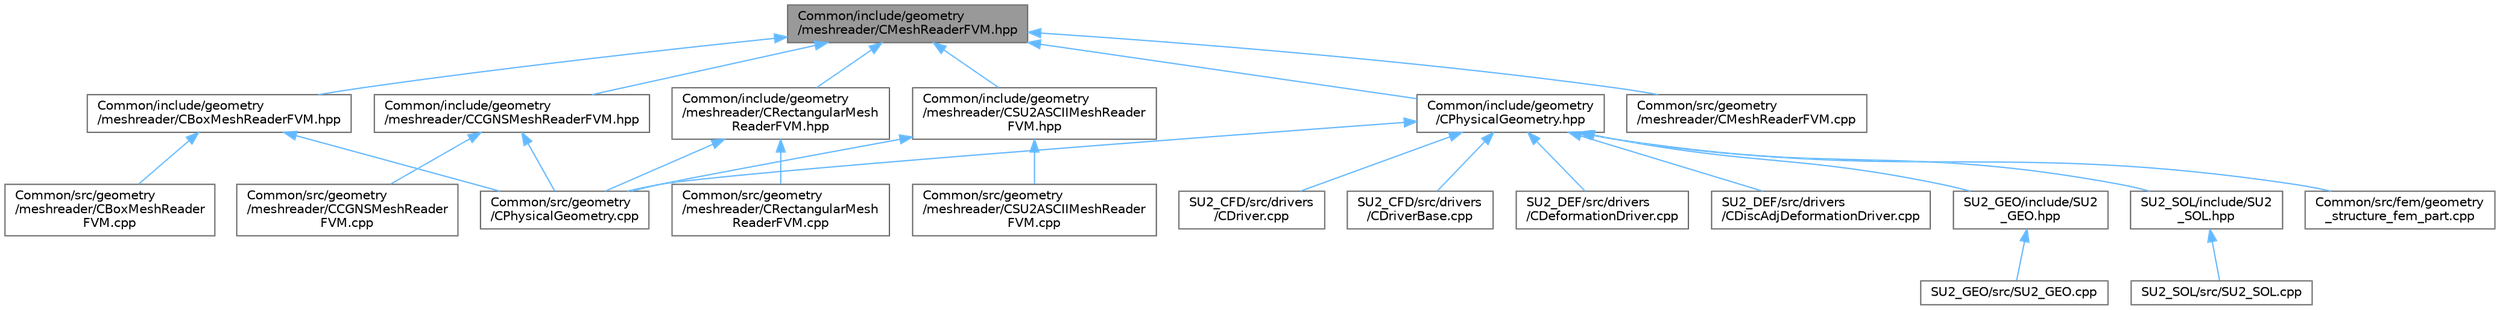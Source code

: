 digraph "Common/include/geometry/meshreader/CMeshReaderFVM.hpp"
{
 // LATEX_PDF_SIZE
  bgcolor="transparent";
  edge [fontname=Helvetica,fontsize=10,labelfontname=Helvetica,labelfontsize=10];
  node [fontname=Helvetica,fontsize=10,shape=box,height=0.2,width=0.4];
  Node1 [id="Node000001",label="Common/include/geometry\l/meshreader/CMeshReaderFVM.hpp",height=0.2,width=0.4,color="gray40", fillcolor="grey60", style="filled", fontcolor="black",tooltip="Header file for the class CMeshReaderFVM. The implementations are in the CMeshReaderFVM...."];
  Node1 -> Node2 [id="edge1_Node000001_Node000002",dir="back",color="steelblue1",style="solid",tooltip=" "];
  Node2 [id="Node000002",label="Common/include/geometry\l/CPhysicalGeometry.hpp",height=0.2,width=0.4,color="grey40", fillcolor="white", style="filled",URL="$CPhysicalGeometry_8hpp.html",tooltip="Headers of the physical geometry class used to read meshes from file."];
  Node2 -> Node3 [id="edge2_Node000002_Node000003",dir="back",color="steelblue1",style="solid",tooltip=" "];
  Node3 [id="Node000003",label="Common/src/fem/geometry\l_structure_fem_part.cpp",height=0.2,width=0.4,color="grey40", fillcolor="white", style="filled",URL="$geometry__structure__fem__part_8cpp.html",tooltip="Main subroutines for distributin the grid for the Fluid FEM solver."];
  Node2 -> Node4 [id="edge3_Node000002_Node000004",dir="back",color="steelblue1",style="solid",tooltip=" "];
  Node4 [id="Node000004",label="Common/src/geometry\l/CPhysicalGeometry.cpp",height=0.2,width=0.4,color="grey40", fillcolor="white", style="filled",URL="$CPhysicalGeometry_8cpp.html",tooltip="Implementation of the physical geometry class."];
  Node2 -> Node5 [id="edge4_Node000002_Node000005",dir="back",color="steelblue1",style="solid",tooltip=" "];
  Node5 [id="Node000005",label="SU2_CFD/src/drivers\l/CDriver.cpp",height=0.2,width=0.4,color="grey40", fillcolor="white", style="filled",URL="$CDriver_8cpp.html",tooltip="The main subroutines for driving single or multi-zone problems."];
  Node2 -> Node6 [id="edge5_Node000002_Node000006",dir="back",color="steelblue1",style="solid",tooltip=" "];
  Node6 [id="Node000006",label="SU2_CFD/src/drivers\l/CDriverBase.cpp",height=0.2,width=0.4,color="grey40", fillcolor="white", style="filled",URL="$CDriverBase_8cpp.html",tooltip=" "];
  Node2 -> Node7 [id="edge6_Node000002_Node000007",dir="back",color="steelblue1",style="solid",tooltip=" "];
  Node7 [id="Node000007",label="SU2_DEF/src/drivers\l/CDeformationDriver.cpp",height=0.2,width=0.4,color="grey40", fillcolor="white", style="filled",URL="$CDeformationDriver_8cpp.html",tooltip="Main subroutines for driving the mesh deformation."];
  Node2 -> Node8 [id="edge7_Node000002_Node000008",dir="back",color="steelblue1",style="solid",tooltip=" "];
  Node8 [id="Node000008",label="SU2_DEF/src/drivers\l/CDiscAdjDeformationDriver.cpp",height=0.2,width=0.4,color="grey40", fillcolor="white", style="filled",URL="$CDiscAdjDeformationDriver_8cpp.html",tooltip="Main subroutines for driving the projection of sensitivities."];
  Node2 -> Node9 [id="edge8_Node000002_Node000009",dir="back",color="steelblue1",style="solid",tooltip=" "];
  Node9 [id="Node000009",label="SU2_GEO/include/SU2\l_GEO.hpp",height=0.2,width=0.4,color="grey40", fillcolor="white", style="filled",URL="$SU2__GEO_8hpp.html",tooltip="Headers of the main subroutines of the code SU2_GEO. The subroutines and functions are in the SU2_GEO..."];
  Node9 -> Node10 [id="edge9_Node000009_Node000010",dir="back",color="steelblue1",style="solid",tooltip=" "];
  Node10 [id="Node000010",label="SU2_GEO/src/SU2_GEO.cpp",height=0.2,width=0.4,color="grey40", fillcolor="white", style="filled",URL="$SU2__GEO_8cpp.html",tooltip="Main file of the Geometry Definition Code (SU2_GEO)."];
  Node2 -> Node11 [id="edge10_Node000002_Node000011",dir="back",color="steelblue1",style="solid",tooltip=" "];
  Node11 [id="Node000011",label="SU2_SOL/include/SU2\l_SOL.hpp",height=0.2,width=0.4,color="grey40", fillcolor="white", style="filled",URL="$SU2__SOL_8hpp.html",tooltip="Headers of the main subroutines of the code SU2_SOL. The subroutines and functions are in the SU2_SOL..."];
  Node11 -> Node12 [id="edge11_Node000011_Node000012",dir="back",color="steelblue1",style="solid",tooltip=" "];
  Node12 [id="Node000012",label="SU2_SOL/src/SU2_SOL.cpp",height=0.2,width=0.4,color="grey40", fillcolor="white", style="filled",URL="$SU2__SOL_8cpp.html",tooltip="Main file for the solution export/conversion code (SU2_SOL)."];
  Node1 -> Node13 [id="edge12_Node000001_Node000013",dir="back",color="steelblue1",style="solid",tooltip=" "];
  Node13 [id="Node000013",label="Common/include/geometry\l/meshreader/CBoxMeshReaderFVM.hpp",height=0.2,width=0.4,color="grey40", fillcolor="white", style="filled",URL="$CBoxMeshReaderFVM_8hpp.html",tooltip="Header file for the class CBoxMeshReaderFVM. The implementations are in the CBoxMeshReaderFVM...."];
  Node13 -> Node4 [id="edge13_Node000013_Node000004",dir="back",color="steelblue1",style="solid",tooltip=" "];
  Node13 -> Node14 [id="edge14_Node000013_Node000014",dir="back",color="steelblue1",style="solid",tooltip=" "];
  Node14 [id="Node000014",label="Common/src/geometry\l/meshreader/CBoxMeshReader\lFVM.cpp",height=0.2,width=0.4,color="grey40", fillcolor="white", style="filled",URL="$CBoxMeshReaderFVM_8cpp.html",tooltip="Reads a 3D box grid into linear partitions for the finite volume solver (FVM)."];
  Node1 -> Node15 [id="edge15_Node000001_Node000015",dir="back",color="steelblue1",style="solid",tooltip=" "];
  Node15 [id="Node000015",label="Common/include/geometry\l/meshreader/CCGNSMeshReaderFVM.hpp",height=0.2,width=0.4,color="grey40", fillcolor="white", style="filled",URL="$CCGNSMeshReaderFVM_8hpp.html",tooltip="Header file for the class CCGNSMeshReaderFVM. The implementations are in the CCGNSMeshReaderFVM...."];
  Node15 -> Node4 [id="edge16_Node000015_Node000004",dir="back",color="steelblue1",style="solid",tooltip=" "];
  Node15 -> Node16 [id="edge17_Node000015_Node000016",dir="back",color="steelblue1",style="solid",tooltip=" "];
  Node16 [id="Node000016",label="Common/src/geometry\l/meshreader/CCGNSMeshReader\lFVM.cpp",height=0.2,width=0.4,color="grey40", fillcolor="white", style="filled",URL="$CCGNSMeshReaderFVM_8cpp.html",tooltip="Class that reads a single zone of a CGNS mesh file from disk into linear partitions across all ranks."];
  Node1 -> Node17 [id="edge18_Node000001_Node000017",dir="back",color="steelblue1",style="solid",tooltip=" "];
  Node17 [id="Node000017",label="Common/include/geometry\l/meshreader/CRectangularMesh\lReaderFVM.hpp",height=0.2,width=0.4,color="grey40", fillcolor="white", style="filled",URL="$CRectangularMeshReaderFVM_8hpp.html",tooltip="Header file for the class CRectangularMeshReaderFVM. The implementations are in the CRectangularMeshR..."];
  Node17 -> Node4 [id="edge19_Node000017_Node000004",dir="back",color="steelblue1",style="solid",tooltip=" "];
  Node17 -> Node18 [id="edge20_Node000017_Node000018",dir="back",color="steelblue1",style="solid",tooltip=" "];
  Node18 [id="Node000018",label="Common/src/geometry\l/meshreader/CRectangularMesh\lReaderFVM.cpp",height=0.2,width=0.4,color="grey40", fillcolor="white", style="filled",URL="$CRectangularMeshReaderFVM_8cpp.html",tooltip="Reads a 2D rectangular grid into linear partitions for the finite volume solver (FVM)."];
  Node1 -> Node19 [id="edge21_Node000001_Node000019",dir="back",color="steelblue1",style="solid",tooltip=" "];
  Node19 [id="Node000019",label="Common/include/geometry\l/meshreader/CSU2ASCIIMeshReader\lFVM.hpp",height=0.2,width=0.4,color="grey40", fillcolor="white", style="filled",URL="$CSU2ASCIIMeshReaderFVM_8hpp.html",tooltip="Header file for the class CSU2ASCIIMeshReaderFVM. The implementations are in the CSU2ASCIIMeshReaderF..."];
  Node19 -> Node4 [id="edge22_Node000019_Node000004",dir="back",color="steelblue1",style="solid",tooltip=" "];
  Node19 -> Node20 [id="edge23_Node000019_Node000020",dir="back",color="steelblue1",style="solid",tooltip=" "];
  Node20 [id="Node000020",label="Common/src/geometry\l/meshreader/CSU2ASCIIMeshReader\lFVM.cpp",height=0.2,width=0.4,color="grey40", fillcolor="white", style="filled",URL="$CSU2ASCIIMeshReaderFVM_8cpp.html",tooltip="Reads a native SU2 ASCII grid into linear partitions for the finite volume solver (FVM)."];
  Node1 -> Node21 [id="edge24_Node000001_Node000021",dir="back",color="steelblue1",style="solid",tooltip=" "];
  Node21 [id="Node000021",label="Common/src/geometry\l/meshreader/CMeshReaderFVM.cpp",height=0.2,width=0.4,color="grey40", fillcolor="white", style="filled",URL="$CMeshReaderFVM_8cpp.html",tooltip="Helper class that provides the counts for each rank in a linear partitioning given the global count a..."];
}
